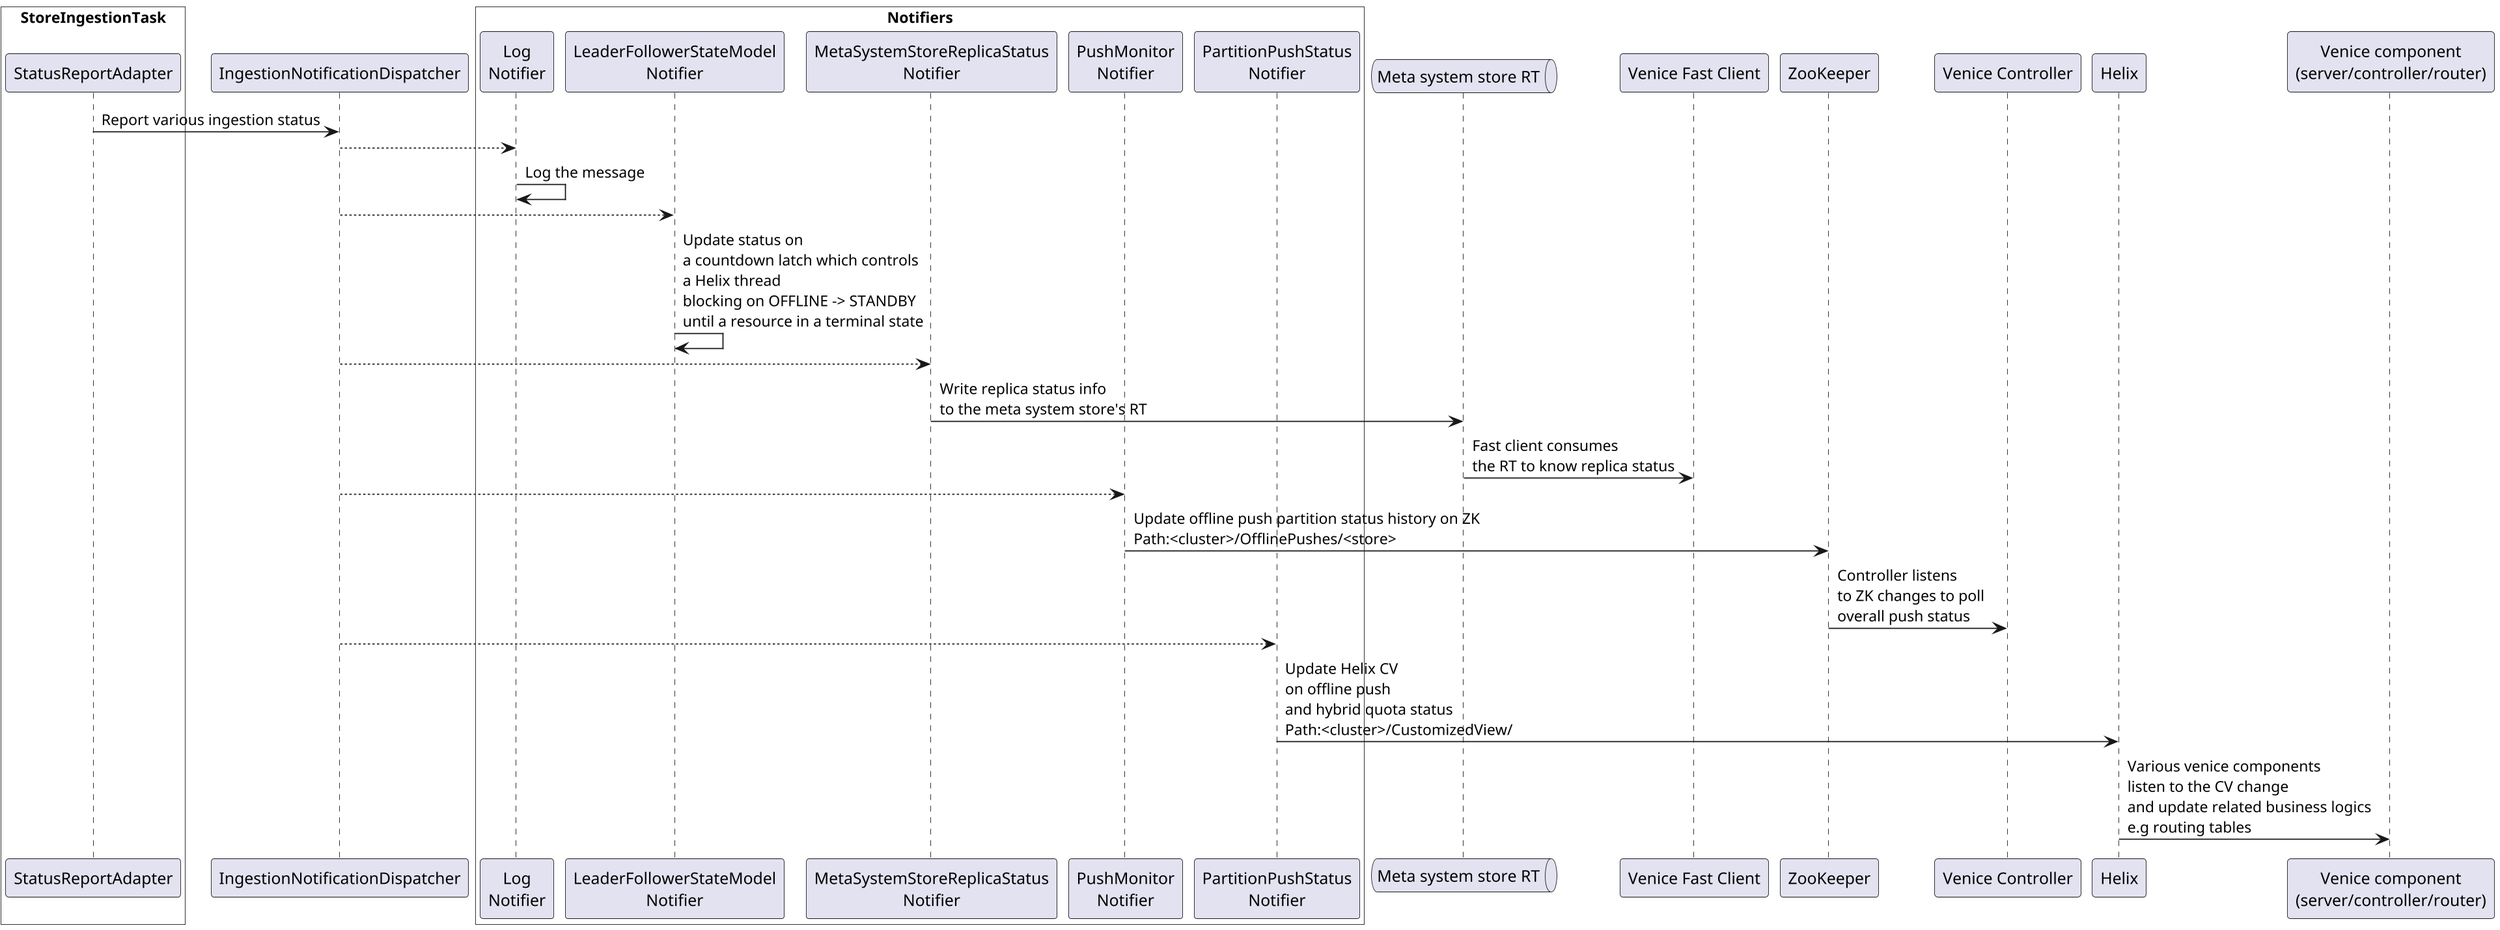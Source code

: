 @startuml

' ### Description
' This diagram describes how the store ingestion task is reporting the status
' and how the status signal is consumed by other components

scale 3840*2160

box "StoreIngestionTask" #White
participant StatusReportAdapter as sra
end box

participant IngestionNotificationDispatcher as ind

box "Notifiers" #White
participant "Log\nNotifier" as log
participant "LeaderFollowerStateModel\nNotifier" as LF
participant "MetaSystemStoreReplicaStatus\nNotifier" as meta
participant "PushMonitor\nNotifier" as pmf
participant "PartitionPushStatus\nNotifier" as ppsn
end box

queue "Meta system store RT" as RT

participant "Venice Fast Client" as FC
participant "ZooKeeper" as ZK
participant "Venice Controller" as controller
participant "Helix" as helix
participant "Venice component\n(server/controller/router)" as venice
sra -> ind:Report various ingestion status

ind --> log
log -> log:Log the message
ind --> LF
LF -> LF:Update status on \na countdown latch which controls \na Helix thread \nblocking on OFFLINE -> STANDBY\nuntil a resource in a terminal state
ind --> meta
meta -> RT:Write replica status info \nto the meta system store's RT
RT -> FC:Fast client consumes \nthe RT to know replica status
ind --> pmf
pmf -> ZK:Update offline push partition status history on ZK \nPath:<cluster>/OfflinePushes/<store>
ZK -> controller:Controller listens \nto ZK changes to poll \noverall push status
ind --> ppsn
ppsn -> helix:Update Helix CV \non offline push \nand hybrid quota status \nPath:<cluster>/CustomizedView/
helix -> venice:Various venice components \nlisten to the CV change \nand update related business logics\ne.g routing tables

@enduml

